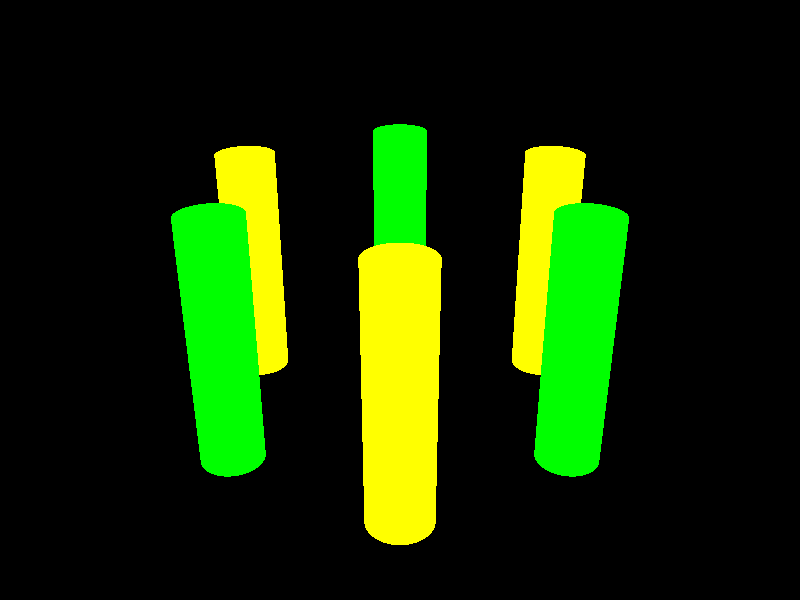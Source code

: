 #include "shapes.inc"
#include "colors.inc"

camera{
  location <0,12,25>
  look_at <0,0,0>
  angle 50
}

light_source{<0,50,50> color White}     
light_source{<0,10,-50> color White}            


object{                  
  Disk_Y
  scale <1,4,1>
  translate <0,0,6>
  pigment {color Yellow}
  rotate 60*0*y
}
object{                  
  Disk_Y
  scale <1,4,1>
  translate <0,0,6>
  pigment {color Green}
  rotate 60*1*y
}
object{                  
  Disk_Y
  scale <1,4,1>
  translate <0,0,6>
  pigment {color Yellow}
  rotate 60*2*y
}object{                  
  Disk_Y
  scale <1,4,1>
  translate <0,0,6>
  pigment {color Green}
  rotate 60*3*y
}   
object{                  
  Disk_Y
  scale <1,4,1>
  translate <0,0,6>
  pigment {color Yellow}
  rotate 60*4*y
}object{                  
  Disk_Y
  scale <1,4,1>
  translate <0,0,6>
  pigment {color Green}
  rotate 60*5*y
}           
